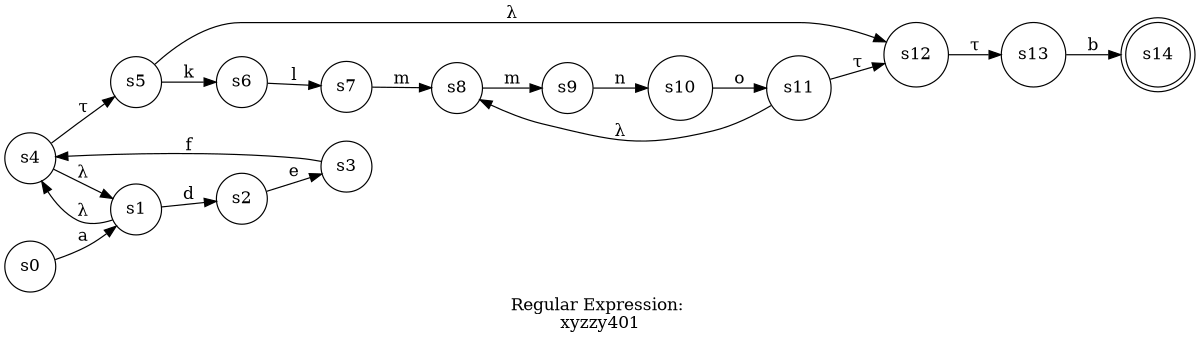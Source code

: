 digraph finite_state_machine {
	label="Regular Expression: \nxyzzy401";
	rankdir=LR;
	size="8,5"
	node [shape = doublecircle]; s14;
	node [shape = circle];
	s0 -> s1 [ label = "a" ];
	s1 -> s2 [ label = "d" ];
	s1 -> s4 [ label = "λ" ];
	s2 -> s3 [ label = "e" ];
	s3 -> s4 [ label = "f" ];
	s4 -> s1 [ label = "λ" ];
	s4 -> s5 [ label = "τ" ];
	s5 -> s6 [ label = "k" ];
	s5 -> s12 [ label = "λ" ];
	s6 -> s7 [ label = "l" ];
	s7 -> s8 [ label = "m" ];
	s8 -> s9 [ label = "m" ];
	s9 -> s10 [ label = "n" ];
	s10 -> s11 [ label = "o" ];
	s11 -> s8 [ label = "λ" ];
	s11 -> s12 [ label = "τ" ];
	s12 -> s13 [ label = "τ" ];
	s13 -> s14 [ label = "b" ];
}
